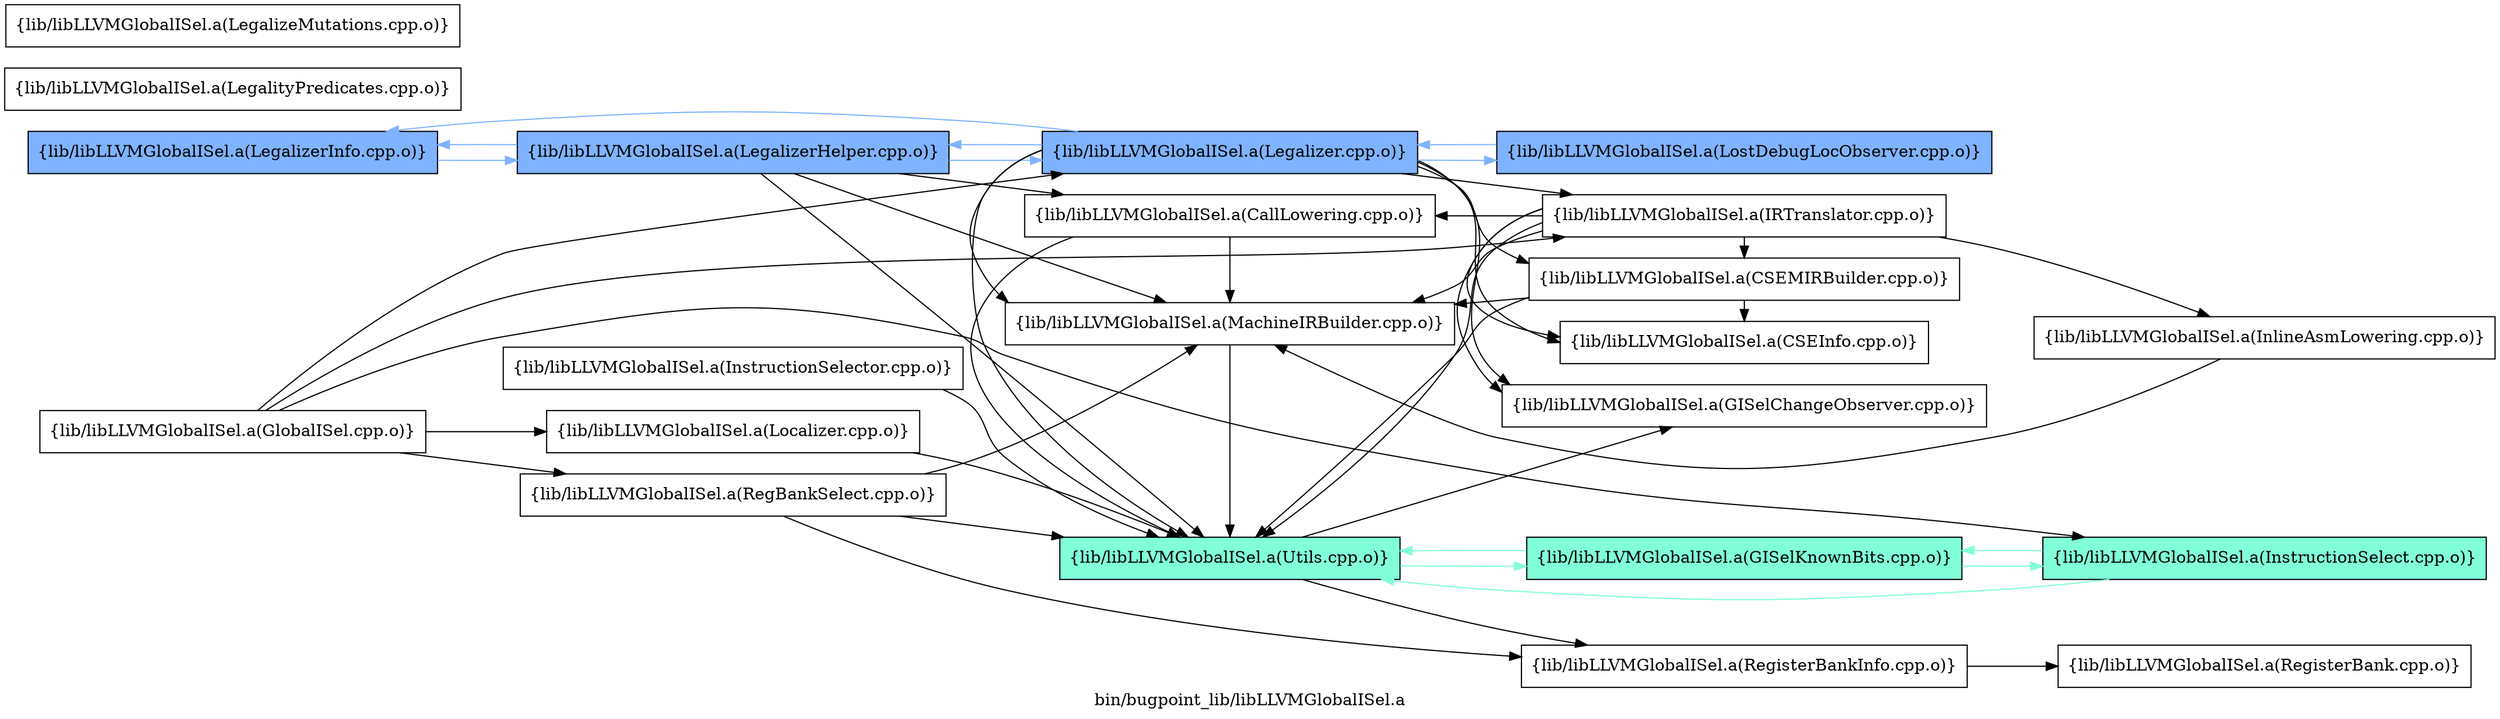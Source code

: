 digraph "bin/bugpoint_lib/libLLVMGlobalISel.a" {
	label="bin/bugpoint_lib/libLLVMGlobalISel.a";
	rankdir=LR;
	{ rank=same; Node0x5646d489fee8;  }
	{ rank=same; Node0x5646d4897a68;  }
	{ rank=same; Node0x5646d488d658; Node0x5646d4888ec8; Node0x5646d48a11f8; Node0x5646d489dd28;  }
	{ rank=same; Node0x5646d488cf78; Node0x5646d488bd08; Node0x5646d4887938; Node0x5646d4887208; Node0x5646d48a0b68; Node0x5646d488ab88; Node0x5646d489db48;  }

	Node0x5646d489fee8 [shape=record,shape=box,group=2,style=filled,fillcolor="0.600000 0.5 1",label="{lib/libLLVMGlobalISel.a(LegalizerInfo.cpp.o)}"];
	Node0x5646d489fee8 -> Node0x5646d4897a68[color="0.600000 0.5 1"];
	Node0x5646d489db48 [shape=record,shape=box,group=0,label="{lib/libLLVMGlobalISel.a(RegisterBankInfo.cpp.o)}"];
	Node0x5646d489db48 -> Node0x5646d489cfb8;
	Node0x5646d488d658 [shape=record,shape=box,group=0,label="{lib/libLLVMGlobalISel.a(CallLowering.cpp.o)}"];
	Node0x5646d488d658 -> Node0x5646d48a11f8;
	Node0x5646d488d658 -> Node0x5646d489dd28;
	Node0x5646d48a11f8 [shape=record,shape=box,group=0,label="{lib/libLLVMGlobalISel.a(MachineIRBuilder.cpp.o)}"];
	Node0x5646d48a11f8 -> Node0x5646d489dd28;
	Node0x5646d489dd28 [shape=record,shape=box,group=1,style=filled,fillcolor="0.450000 0.5 1",label="{lib/libLLVMGlobalISel.a(Utils.cpp.o)}"];
	Node0x5646d489dd28 -> Node0x5646d4887208;
	Node0x5646d489dd28 -> Node0x5646d488ab88[color="0.450000 0.5 1"];
	Node0x5646d489dd28 -> Node0x5646d489db48;
	Node0x5646d4889e18 [shape=record,shape=box,group=0,label="{lib/libLLVMGlobalISel.a(LegalityPredicates.cpp.o)}"];
	Node0x5646d48895a8 [shape=record,shape=box,group=0,label="{lib/libLLVMGlobalISel.a(LegalizeMutations.cpp.o)}"];
	Node0x5646d489cfb8 [shape=record,shape=box,group=0,label="{lib/libLLVMGlobalISel.a(RegisterBank.cpp.o)}"];
	Node0x5646d488a3b8 [shape=record,shape=box,group=0,label="{lib/libLLVMGlobalISel.a(InstructionSelector.cpp.o)}"];
	Node0x5646d488a3b8 -> Node0x5646d489dd28;
	Node0x5646d488cf78 [shape=record,shape=box,group=0,label="{lib/libLLVMGlobalISel.a(CSEInfo.cpp.o)}"];
	Node0x5646d488b5d8 [shape=record,shape=box,group=0,label="{lib/libLLVMGlobalISel.a(GlobalISel.cpp.o)}"];
	Node0x5646d488b5d8 -> Node0x5646d488bd08;
	Node0x5646d488b5d8 -> Node0x5646d4886178;
	Node0x5646d488b5d8 -> Node0x5646d4888ec8;
	Node0x5646d488b5d8 -> Node0x5646d48a0a28;
	Node0x5646d488b5d8 -> Node0x5646d489cd38;
	Node0x5646d488bd08 [shape=record,shape=box,group=0,label="{lib/libLLVMGlobalISel.a(IRTranslator.cpp.o)}"];
	Node0x5646d488bd08 -> Node0x5646d488cf78;
	Node0x5646d488bd08 -> Node0x5646d488d658;
	Node0x5646d488bd08 -> Node0x5646d4887938;
	Node0x5646d488bd08 -> Node0x5646d4887208;
	Node0x5646d488bd08 -> Node0x5646d48868a8;
	Node0x5646d488bd08 -> Node0x5646d48a11f8;
	Node0x5646d488bd08 -> Node0x5646d489dd28;
	Node0x5646d4886178 [shape=record,shape=box,group=1,style=filled,fillcolor="0.450000 0.5 1",label="{lib/libLLVMGlobalISel.a(InstructionSelect.cpp.o)}"];
	Node0x5646d4886178 -> Node0x5646d488ab88[color="0.450000 0.5 1"];
	Node0x5646d4886178 -> Node0x5646d489dd28[color="0.450000 0.5 1"];
	Node0x5646d4888ec8 [shape=record,shape=box,group=2,style=filled,fillcolor="0.600000 0.5 1",label="{lib/libLLVMGlobalISel.a(Legalizer.cpp.o)}"];
	Node0x5646d4888ec8 -> Node0x5646d488cf78;
	Node0x5646d4888ec8 -> Node0x5646d488bd08;
	Node0x5646d4888ec8 -> Node0x5646d4887938;
	Node0x5646d4888ec8 -> Node0x5646d4887208;
	Node0x5646d4888ec8 -> Node0x5646d4897a68[color="0.600000 0.5 1"];
	Node0x5646d4888ec8 -> Node0x5646d489fee8[color="0.600000 0.5 1"];
	Node0x5646d4888ec8 -> Node0x5646d48a0b68[color="0.600000 0.5 1"];
	Node0x5646d4888ec8 -> Node0x5646d48a11f8;
	Node0x5646d4888ec8 -> Node0x5646d489dd28;
	Node0x5646d489cd38 [shape=record,shape=box,group=0,label="{lib/libLLVMGlobalISel.a(RegBankSelect.cpp.o)}"];
	Node0x5646d489cd38 -> Node0x5646d48a11f8;
	Node0x5646d489cd38 -> Node0x5646d489db48;
	Node0x5646d489cd38 -> Node0x5646d489dd28;
	Node0x5646d48a0a28 [shape=record,shape=box,group=0,label="{lib/libLLVMGlobalISel.a(Localizer.cpp.o)}"];
	Node0x5646d48a0a28 -> Node0x5646d489dd28;
	Node0x5646d4887938 [shape=record,shape=box,group=0,label="{lib/libLLVMGlobalISel.a(CSEMIRBuilder.cpp.o)}"];
	Node0x5646d4887938 -> Node0x5646d488cf78;
	Node0x5646d4887938 -> Node0x5646d48a11f8;
	Node0x5646d4887938 -> Node0x5646d489dd28;
	Node0x5646d4887208 [shape=record,shape=box,group=0,label="{lib/libLLVMGlobalISel.a(GISelChangeObserver.cpp.o)}"];
	Node0x5646d48868a8 [shape=record,shape=box,group=0,label="{lib/libLLVMGlobalISel.a(InlineAsmLowering.cpp.o)}"];
	Node0x5646d48868a8 -> Node0x5646d48a11f8;
	Node0x5646d488ab88 [shape=record,shape=box,group=1,style=filled,fillcolor="0.450000 0.5 1",label="{lib/libLLVMGlobalISel.a(GISelKnownBits.cpp.o)}"];
	Node0x5646d488ab88 -> Node0x5646d4886178[color="0.450000 0.5 1"];
	Node0x5646d488ab88 -> Node0x5646d489dd28[color="0.450000 0.5 1"];
	Node0x5646d4897a68 [shape=record,shape=box,group=2,style=filled,fillcolor="0.600000 0.5 1",label="{lib/libLLVMGlobalISel.a(LegalizerHelper.cpp.o)}"];
	Node0x5646d4897a68 -> Node0x5646d488d658;
	Node0x5646d4897a68 -> Node0x5646d4888ec8[color="0.600000 0.5 1"];
	Node0x5646d4897a68 -> Node0x5646d489fee8[color="0.600000 0.5 1"];
	Node0x5646d4897a68 -> Node0x5646d48a11f8;
	Node0x5646d4897a68 -> Node0x5646d489dd28;
	Node0x5646d48a0b68 [shape=record,shape=box,group=2,style=filled,fillcolor="0.600000 0.5 1",label="{lib/libLLVMGlobalISel.a(LostDebugLocObserver.cpp.o)}"];
	Node0x5646d48a0b68 -> Node0x5646d4888ec8[color="0.600000 0.5 1"];
}
